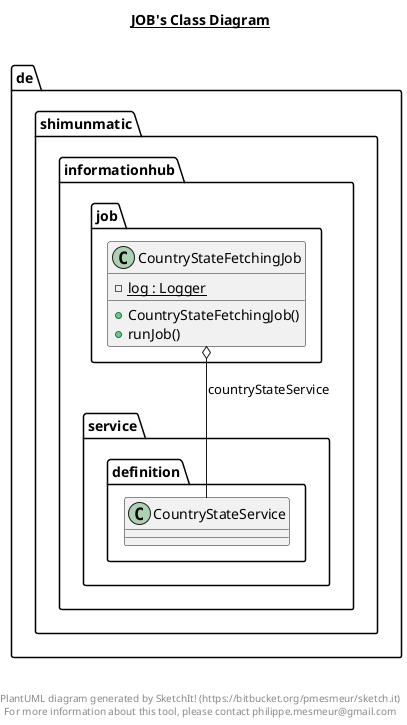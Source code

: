 @startuml

title __JOB's Class Diagram__\n

  namespace de.shimunmatic.informationhub {
    namespace job {
      class de.shimunmatic.informationhub.job.CountryStateFetchingJob {
          {static} - log : Logger
          + CountryStateFetchingJob()
          + runJob()
      }
    }
  }
  

  de.shimunmatic.informationhub.job.CountryStateFetchingJob o-- de.shimunmatic.informationhub.service.definition.CountryStateService : countryStateService


right footer


PlantUML diagram generated by SketchIt! (https://bitbucket.org/pmesmeur/sketch.it)
For more information about this tool, please contact philippe.mesmeur@gmail.com
endfooter

@enduml
